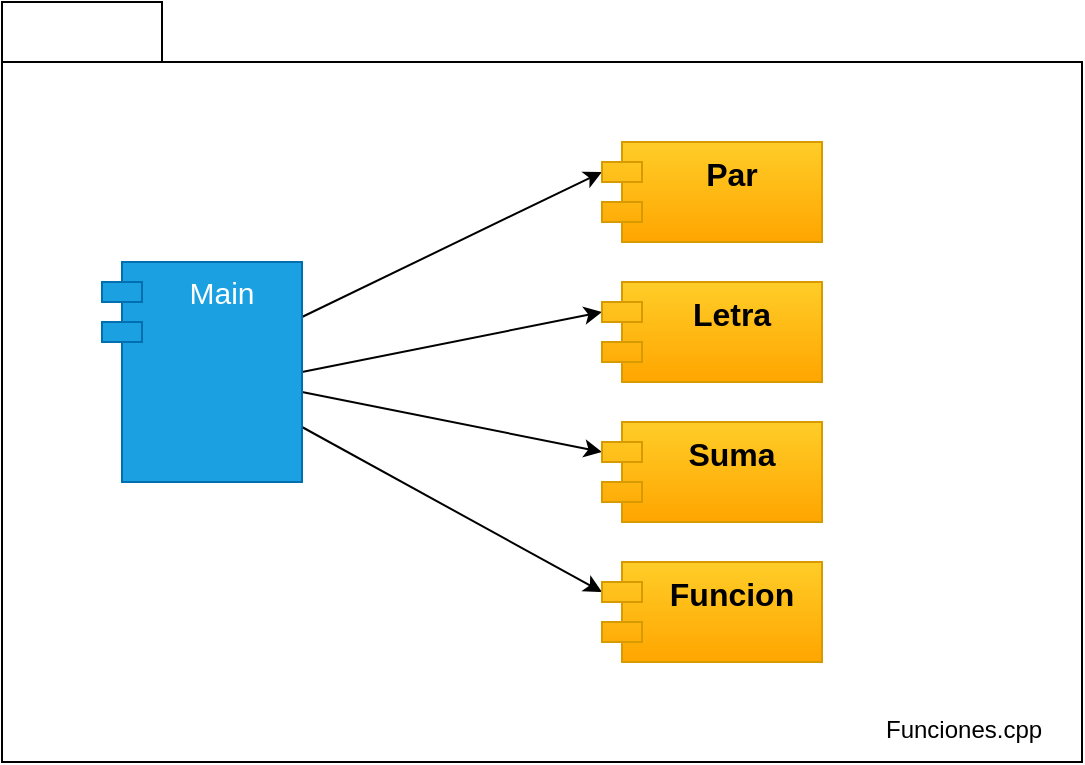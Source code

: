 <mxfile version="20.8.10" type="device"><diagram id="7xmi3VViaOGkn5GRx_KI" name="Page-1"><mxGraphModel dx="1036" dy="1775" grid="1" gridSize="10" guides="1" tooltips="1" connect="1" arrows="1" fold="1" page="1" pageScale="1" pageWidth="827" pageHeight="1169" math="0" shadow="0"><root><mxCell id="0"/><mxCell id="1" parent="0"/><mxCell id="25" value="" style="shape=folder;fontStyle=1;tabWidth=80;tabHeight=30;tabPosition=left;html=1;boundedLbl=1;" parent="1" vertex="1"><mxGeometry x="40" y="-30" width="540" height="380" as="geometry"/></mxCell><mxCell id="21" style="edgeStyle=none;html=1;exitX=1;exitY=0.25;exitDx=0;exitDy=0;entryX=0;entryY=0;entryDx=0;entryDy=15;entryPerimeter=0;" parent="1" source="2" target="3" edge="1"><mxGeometry relative="1" as="geometry"/></mxCell><mxCell id="22" style="edgeStyle=none;html=1;exitX=1;exitY=0.5;exitDx=0;exitDy=0;entryX=0;entryY=0;entryDx=0;entryDy=15;entryPerimeter=0;" parent="1" source="2" target="5" edge="1"><mxGeometry relative="1" as="geometry"/></mxCell><mxCell id="23" style="edgeStyle=none;html=1;entryX=0;entryY=0;entryDx=0;entryDy=15;entryPerimeter=0;" parent="1" source="2" target="6" edge="1"><mxGeometry relative="1" as="geometry"/></mxCell><mxCell id="24" style="edgeStyle=none;html=1;entryX=0;entryY=0;entryDx=0;entryDy=15;entryPerimeter=0;" parent="1" source="2" target="7" edge="1"><mxGeometry relative="1" as="geometry"/></mxCell><mxCell id="2" value="Main" style="shape=module;align=left;spacingLeft=20;align=center;verticalAlign=top;fillColor=#1ba1e2;strokeColor=#006EAF;fontSize=15;fontColor=#ffffff;" parent="1" vertex="1"><mxGeometry x="90" y="100" width="100" height="110" as="geometry"/></mxCell><mxCell id="3" value="Par" style="shape=module;align=left;spacingLeft=20;align=center;verticalAlign=top;fillColor=#f0a30a;fontColor=#000000;strokeColor=#BD7000;" parent="1" vertex="1"><mxGeometry x="340" y="40" width="110" height="50" as="geometry"/></mxCell><mxCell id="5" value="Letra" style="shape=module;align=left;spacingLeft=20;align=center;verticalAlign=top;fillColor=#f0a30a;fontColor=#000000;strokeColor=#BD7000;" parent="1" vertex="1"><mxGeometry x="340" y="110" width="110" height="50" as="geometry"/></mxCell><mxCell id="6" value="Suma" style="shape=module;align=left;spacingLeft=20;align=center;verticalAlign=top;fillColor=#ffcd28;strokeColor=#d79b00;gradientColor=#ffa500;fontStyle=1;fontSize=16;" parent="1" vertex="1"><mxGeometry x="340" y="180" width="110" height="50" as="geometry"/></mxCell><mxCell id="7" value="Funcion" style="shape=module;align=left;spacingLeft=20;align=center;verticalAlign=top;fillColor=#ffcd28;strokeColor=#d79b00;gradientColor=#ffa500;fontStyle=1;fontSize=16;" parent="1" vertex="1"><mxGeometry x="340" y="250" width="110" height="50" as="geometry"/></mxCell><UserObject label="Funciones.cpp" link="Funciones.cpp" id="28"><mxCell style="text;whiteSpace=wrap;html=1;" parent="1" vertex="1"><mxGeometry x="480" y="320" width="100" height="30" as="geometry"/></mxCell></UserObject><mxCell id="29" value="Par" style="shape=module;align=left;spacingLeft=20;align=center;verticalAlign=top;fillColor=#ffcd28;strokeColor=#d79b00;gradientColor=#ffa500;fontStyle=1;fontSize=16;" parent="1" vertex="1"><mxGeometry x="340" y="40" width="110" height="50" as="geometry"/></mxCell><mxCell id="30" value="Letra" style="shape=module;align=left;spacingLeft=20;align=center;verticalAlign=top;fillColor=#ffcd28;strokeColor=#d79b00;gradientColor=#ffa500;fontStyle=1;fontSize=16;" parent="1" vertex="1"><mxGeometry x="340" y="110" width="110" height="50" as="geometry"/></mxCell></root></mxGraphModel></diagram></mxfile>